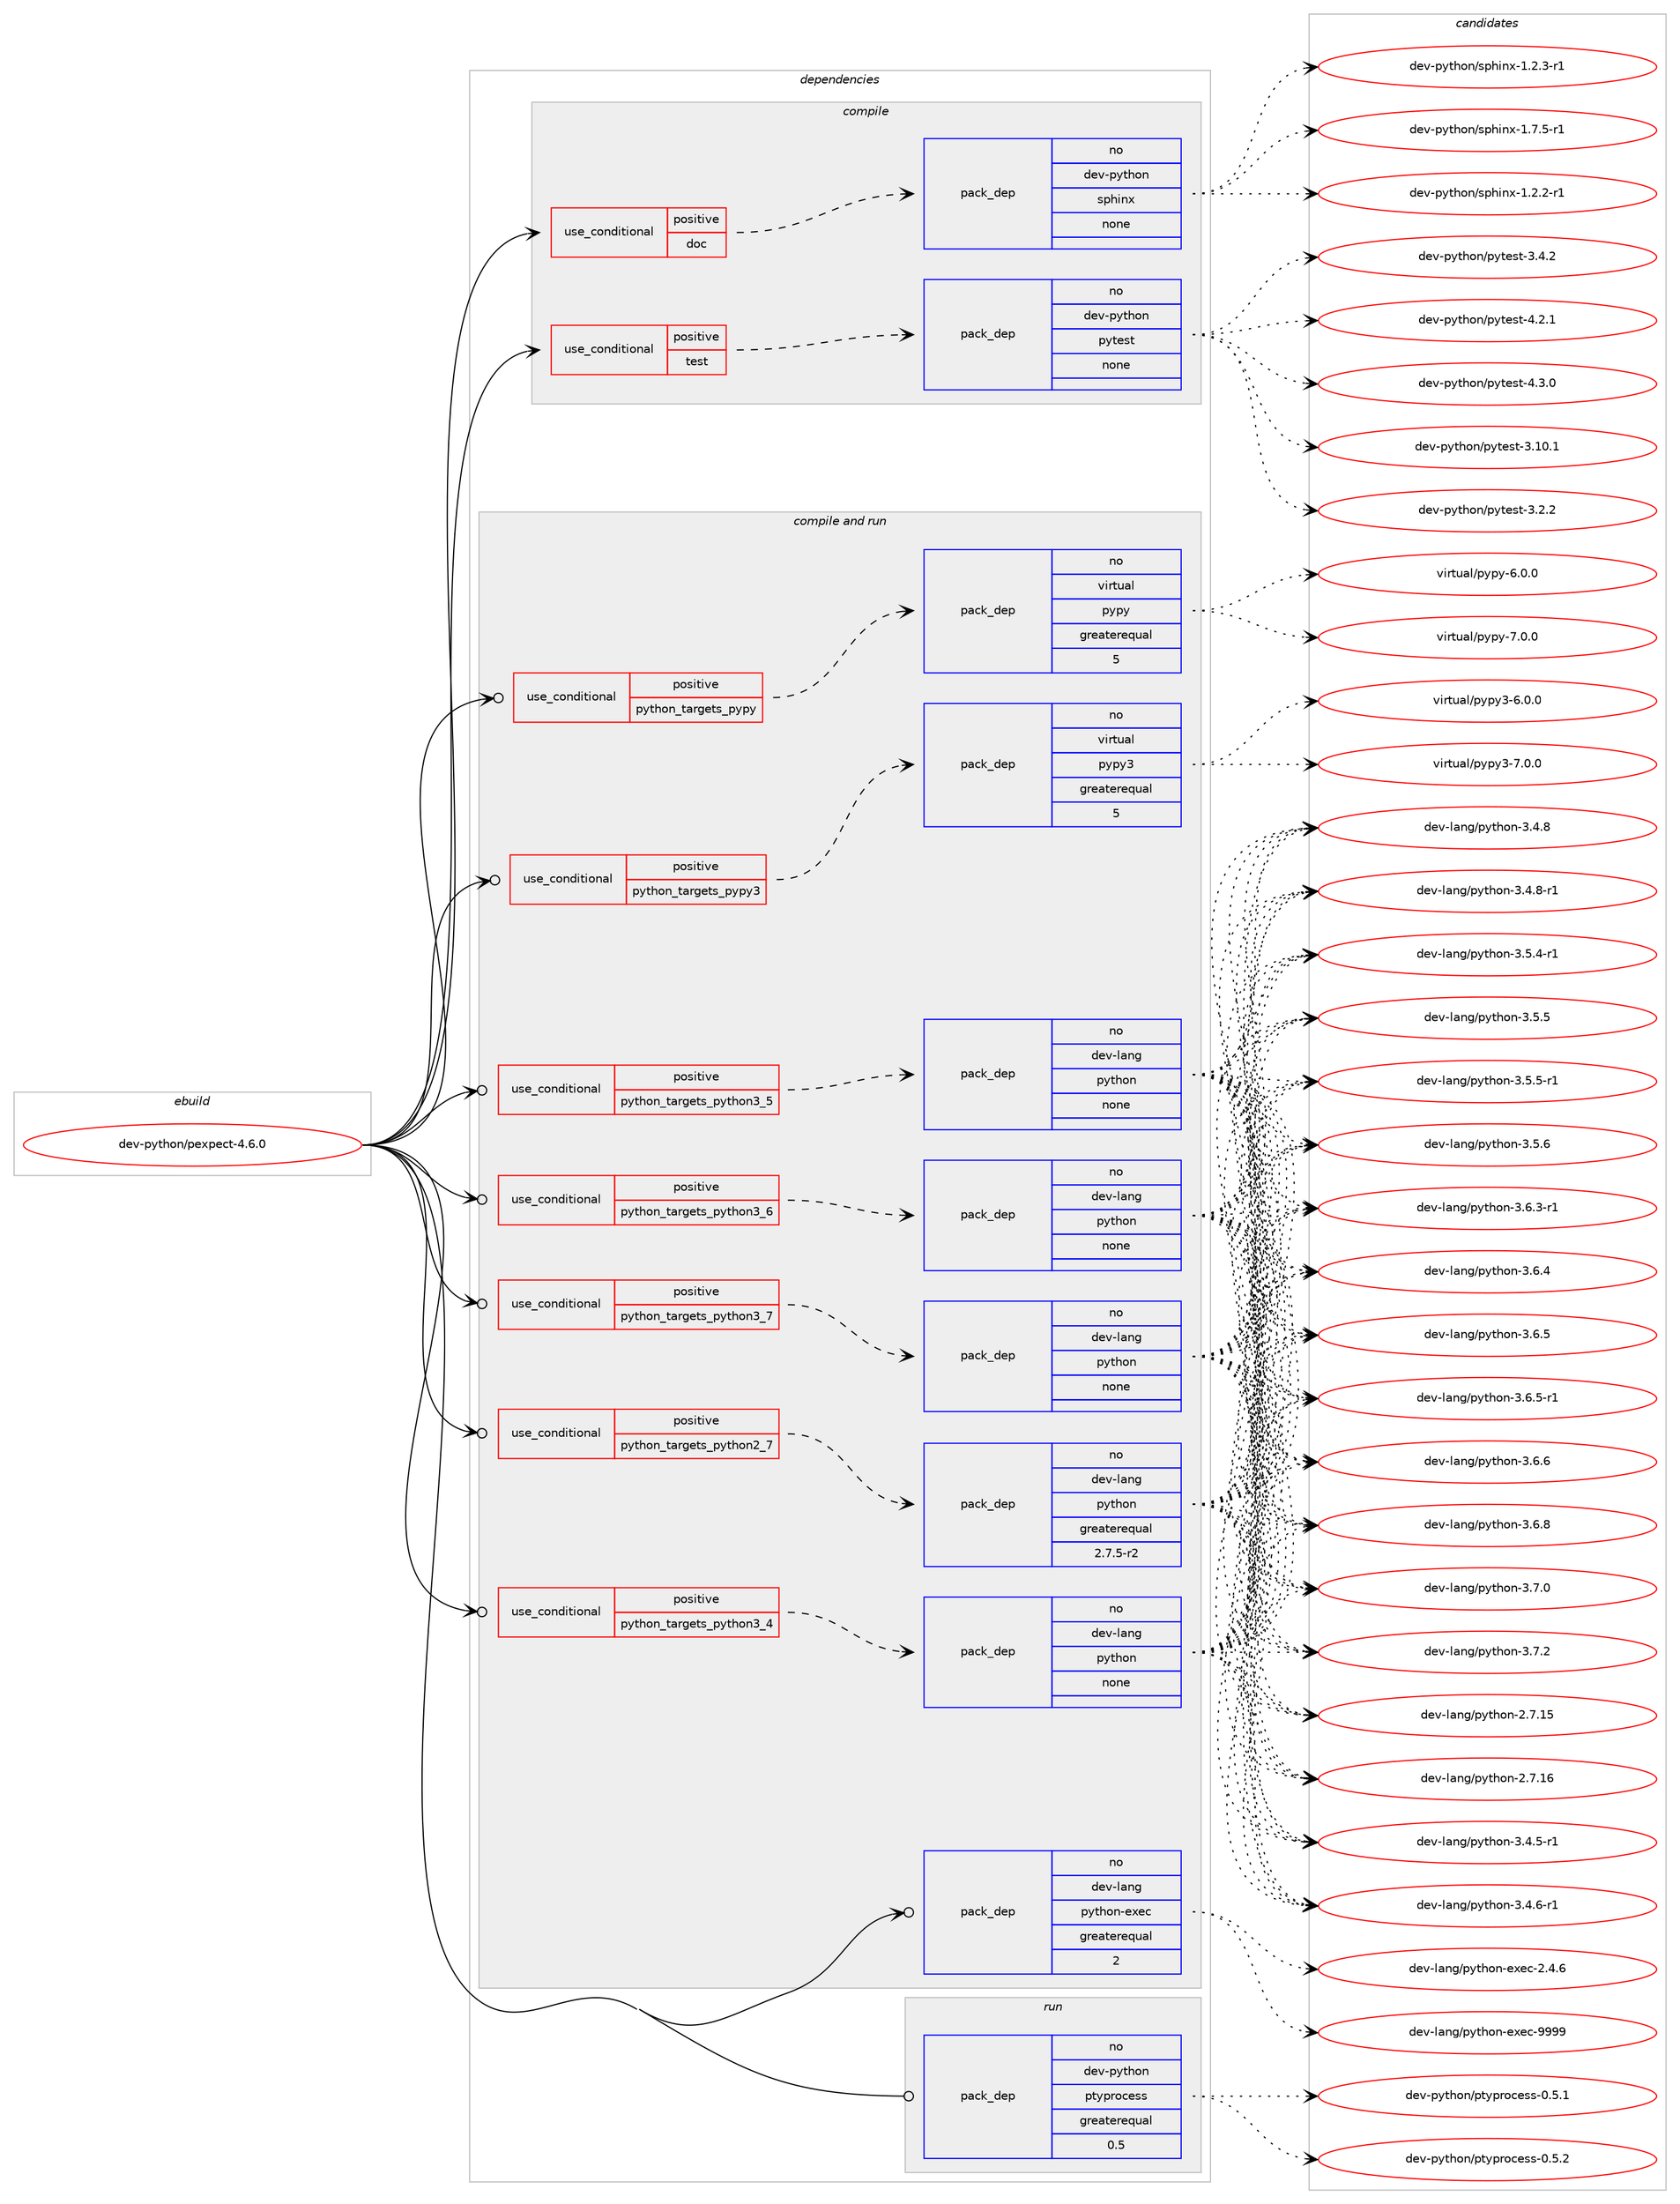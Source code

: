 digraph prolog {

# *************
# Graph options
# *************

newrank=true;
concentrate=true;
compound=true;
graph [rankdir=LR,fontname=Helvetica,fontsize=10,ranksep=1.5];#, ranksep=2.5, nodesep=0.2];
edge  [arrowhead=vee];
node  [fontname=Helvetica,fontsize=10];

# **********
# The ebuild
# **********

subgraph cluster_leftcol {
color=gray;
rank=same;
label=<<i>ebuild</i>>;
id [label="dev-python/pexpect-4.6.0", color=red, width=4, href="../dev-python/pexpect-4.6.0.svg"];
}

# ****************
# The dependencies
# ****************

subgraph cluster_midcol {
color=gray;
label=<<i>dependencies</i>>;
subgraph cluster_compile {
fillcolor="#eeeeee";
style=filled;
label=<<i>compile</i>>;
subgraph cond379333 {
dependency1425274 [label=<<TABLE BORDER="0" CELLBORDER="1" CELLSPACING="0" CELLPADDING="4"><TR><TD ROWSPAN="3" CELLPADDING="10">use_conditional</TD></TR><TR><TD>positive</TD></TR><TR><TD>doc</TD></TR></TABLE>>, shape=none, color=red];
subgraph pack1022631 {
dependency1425275 [label=<<TABLE BORDER="0" CELLBORDER="1" CELLSPACING="0" CELLPADDING="4" WIDTH="220"><TR><TD ROWSPAN="6" CELLPADDING="30">pack_dep</TD></TR><TR><TD WIDTH="110">no</TD></TR><TR><TD>dev-python</TD></TR><TR><TD>sphinx</TD></TR><TR><TD>none</TD></TR><TR><TD></TD></TR></TABLE>>, shape=none, color=blue];
}
dependency1425274:e -> dependency1425275:w [weight=20,style="dashed",arrowhead="vee"];
}
id:e -> dependency1425274:w [weight=20,style="solid",arrowhead="vee"];
subgraph cond379334 {
dependency1425276 [label=<<TABLE BORDER="0" CELLBORDER="1" CELLSPACING="0" CELLPADDING="4"><TR><TD ROWSPAN="3" CELLPADDING="10">use_conditional</TD></TR><TR><TD>positive</TD></TR><TR><TD>test</TD></TR></TABLE>>, shape=none, color=red];
subgraph pack1022632 {
dependency1425277 [label=<<TABLE BORDER="0" CELLBORDER="1" CELLSPACING="0" CELLPADDING="4" WIDTH="220"><TR><TD ROWSPAN="6" CELLPADDING="30">pack_dep</TD></TR><TR><TD WIDTH="110">no</TD></TR><TR><TD>dev-python</TD></TR><TR><TD>pytest</TD></TR><TR><TD>none</TD></TR><TR><TD></TD></TR></TABLE>>, shape=none, color=blue];
}
dependency1425276:e -> dependency1425277:w [weight=20,style="dashed",arrowhead="vee"];
}
id:e -> dependency1425276:w [weight=20,style="solid",arrowhead="vee"];
}
subgraph cluster_compileandrun {
fillcolor="#eeeeee";
style=filled;
label=<<i>compile and run</i>>;
subgraph cond379335 {
dependency1425278 [label=<<TABLE BORDER="0" CELLBORDER="1" CELLSPACING="0" CELLPADDING="4"><TR><TD ROWSPAN="3" CELLPADDING="10">use_conditional</TD></TR><TR><TD>positive</TD></TR><TR><TD>python_targets_pypy</TD></TR></TABLE>>, shape=none, color=red];
subgraph pack1022633 {
dependency1425279 [label=<<TABLE BORDER="0" CELLBORDER="1" CELLSPACING="0" CELLPADDING="4" WIDTH="220"><TR><TD ROWSPAN="6" CELLPADDING="30">pack_dep</TD></TR><TR><TD WIDTH="110">no</TD></TR><TR><TD>virtual</TD></TR><TR><TD>pypy</TD></TR><TR><TD>greaterequal</TD></TR><TR><TD>5</TD></TR></TABLE>>, shape=none, color=blue];
}
dependency1425278:e -> dependency1425279:w [weight=20,style="dashed",arrowhead="vee"];
}
id:e -> dependency1425278:w [weight=20,style="solid",arrowhead="odotvee"];
subgraph cond379336 {
dependency1425280 [label=<<TABLE BORDER="0" CELLBORDER="1" CELLSPACING="0" CELLPADDING="4"><TR><TD ROWSPAN="3" CELLPADDING="10">use_conditional</TD></TR><TR><TD>positive</TD></TR><TR><TD>python_targets_pypy3</TD></TR></TABLE>>, shape=none, color=red];
subgraph pack1022634 {
dependency1425281 [label=<<TABLE BORDER="0" CELLBORDER="1" CELLSPACING="0" CELLPADDING="4" WIDTH="220"><TR><TD ROWSPAN="6" CELLPADDING="30">pack_dep</TD></TR><TR><TD WIDTH="110">no</TD></TR><TR><TD>virtual</TD></TR><TR><TD>pypy3</TD></TR><TR><TD>greaterequal</TD></TR><TR><TD>5</TD></TR></TABLE>>, shape=none, color=blue];
}
dependency1425280:e -> dependency1425281:w [weight=20,style="dashed",arrowhead="vee"];
}
id:e -> dependency1425280:w [weight=20,style="solid",arrowhead="odotvee"];
subgraph cond379337 {
dependency1425282 [label=<<TABLE BORDER="0" CELLBORDER="1" CELLSPACING="0" CELLPADDING="4"><TR><TD ROWSPAN="3" CELLPADDING="10">use_conditional</TD></TR><TR><TD>positive</TD></TR><TR><TD>python_targets_python2_7</TD></TR></TABLE>>, shape=none, color=red];
subgraph pack1022635 {
dependency1425283 [label=<<TABLE BORDER="0" CELLBORDER="1" CELLSPACING="0" CELLPADDING="4" WIDTH="220"><TR><TD ROWSPAN="6" CELLPADDING="30">pack_dep</TD></TR><TR><TD WIDTH="110">no</TD></TR><TR><TD>dev-lang</TD></TR><TR><TD>python</TD></TR><TR><TD>greaterequal</TD></TR><TR><TD>2.7.5-r2</TD></TR></TABLE>>, shape=none, color=blue];
}
dependency1425282:e -> dependency1425283:w [weight=20,style="dashed",arrowhead="vee"];
}
id:e -> dependency1425282:w [weight=20,style="solid",arrowhead="odotvee"];
subgraph cond379338 {
dependency1425284 [label=<<TABLE BORDER="0" CELLBORDER="1" CELLSPACING="0" CELLPADDING="4"><TR><TD ROWSPAN="3" CELLPADDING="10">use_conditional</TD></TR><TR><TD>positive</TD></TR><TR><TD>python_targets_python3_4</TD></TR></TABLE>>, shape=none, color=red];
subgraph pack1022636 {
dependency1425285 [label=<<TABLE BORDER="0" CELLBORDER="1" CELLSPACING="0" CELLPADDING="4" WIDTH="220"><TR><TD ROWSPAN="6" CELLPADDING="30">pack_dep</TD></TR><TR><TD WIDTH="110">no</TD></TR><TR><TD>dev-lang</TD></TR><TR><TD>python</TD></TR><TR><TD>none</TD></TR><TR><TD></TD></TR></TABLE>>, shape=none, color=blue];
}
dependency1425284:e -> dependency1425285:w [weight=20,style="dashed",arrowhead="vee"];
}
id:e -> dependency1425284:w [weight=20,style="solid",arrowhead="odotvee"];
subgraph cond379339 {
dependency1425286 [label=<<TABLE BORDER="0" CELLBORDER="1" CELLSPACING="0" CELLPADDING="4"><TR><TD ROWSPAN="3" CELLPADDING="10">use_conditional</TD></TR><TR><TD>positive</TD></TR><TR><TD>python_targets_python3_5</TD></TR></TABLE>>, shape=none, color=red];
subgraph pack1022637 {
dependency1425287 [label=<<TABLE BORDER="0" CELLBORDER="1" CELLSPACING="0" CELLPADDING="4" WIDTH="220"><TR><TD ROWSPAN="6" CELLPADDING="30">pack_dep</TD></TR><TR><TD WIDTH="110">no</TD></TR><TR><TD>dev-lang</TD></TR><TR><TD>python</TD></TR><TR><TD>none</TD></TR><TR><TD></TD></TR></TABLE>>, shape=none, color=blue];
}
dependency1425286:e -> dependency1425287:w [weight=20,style="dashed",arrowhead="vee"];
}
id:e -> dependency1425286:w [weight=20,style="solid",arrowhead="odotvee"];
subgraph cond379340 {
dependency1425288 [label=<<TABLE BORDER="0" CELLBORDER="1" CELLSPACING="0" CELLPADDING="4"><TR><TD ROWSPAN="3" CELLPADDING="10">use_conditional</TD></TR><TR><TD>positive</TD></TR><TR><TD>python_targets_python3_6</TD></TR></TABLE>>, shape=none, color=red];
subgraph pack1022638 {
dependency1425289 [label=<<TABLE BORDER="0" CELLBORDER="1" CELLSPACING="0" CELLPADDING="4" WIDTH="220"><TR><TD ROWSPAN="6" CELLPADDING="30">pack_dep</TD></TR><TR><TD WIDTH="110">no</TD></TR><TR><TD>dev-lang</TD></TR><TR><TD>python</TD></TR><TR><TD>none</TD></TR><TR><TD></TD></TR></TABLE>>, shape=none, color=blue];
}
dependency1425288:e -> dependency1425289:w [weight=20,style="dashed",arrowhead="vee"];
}
id:e -> dependency1425288:w [weight=20,style="solid",arrowhead="odotvee"];
subgraph cond379341 {
dependency1425290 [label=<<TABLE BORDER="0" CELLBORDER="1" CELLSPACING="0" CELLPADDING="4"><TR><TD ROWSPAN="3" CELLPADDING="10">use_conditional</TD></TR><TR><TD>positive</TD></TR><TR><TD>python_targets_python3_7</TD></TR></TABLE>>, shape=none, color=red];
subgraph pack1022639 {
dependency1425291 [label=<<TABLE BORDER="0" CELLBORDER="1" CELLSPACING="0" CELLPADDING="4" WIDTH="220"><TR><TD ROWSPAN="6" CELLPADDING="30">pack_dep</TD></TR><TR><TD WIDTH="110">no</TD></TR><TR><TD>dev-lang</TD></TR><TR><TD>python</TD></TR><TR><TD>none</TD></TR><TR><TD></TD></TR></TABLE>>, shape=none, color=blue];
}
dependency1425290:e -> dependency1425291:w [weight=20,style="dashed",arrowhead="vee"];
}
id:e -> dependency1425290:w [weight=20,style="solid",arrowhead="odotvee"];
subgraph pack1022640 {
dependency1425292 [label=<<TABLE BORDER="0" CELLBORDER="1" CELLSPACING="0" CELLPADDING="4" WIDTH="220"><TR><TD ROWSPAN="6" CELLPADDING="30">pack_dep</TD></TR><TR><TD WIDTH="110">no</TD></TR><TR><TD>dev-lang</TD></TR><TR><TD>python-exec</TD></TR><TR><TD>greaterequal</TD></TR><TR><TD>2</TD></TR></TABLE>>, shape=none, color=blue];
}
id:e -> dependency1425292:w [weight=20,style="solid",arrowhead="odotvee"];
}
subgraph cluster_run {
fillcolor="#eeeeee";
style=filled;
label=<<i>run</i>>;
subgraph pack1022641 {
dependency1425293 [label=<<TABLE BORDER="0" CELLBORDER="1" CELLSPACING="0" CELLPADDING="4" WIDTH="220"><TR><TD ROWSPAN="6" CELLPADDING="30">pack_dep</TD></TR><TR><TD WIDTH="110">no</TD></TR><TR><TD>dev-python</TD></TR><TR><TD>ptyprocess</TD></TR><TR><TD>greaterequal</TD></TR><TR><TD>0.5</TD></TR></TABLE>>, shape=none, color=blue];
}
id:e -> dependency1425293:w [weight=20,style="solid",arrowhead="odot"];
}
}

# **************
# The candidates
# **************

subgraph cluster_choices {
rank=same;
color=gray;
label=<<i>candidates</i>>;

subgraph choice1022631 {
color=black;
nodesep=1;
choice10010111845112121116104111110471151121041051101204549465046504511449 [label="dev-python/sphinx-1.2.2-r1", color=red, width=4,href="../dev-python/sphinx-1.2.2-r1.svg"];
choice10010111845112121116104111110471151121041051101204549465046514511449 [label="dev-python/sphinx-1.2.3-r1", color=red, width=4,href="../dev-python/sphinx-1.2.3-r1.svg"];
choice10010111845112121116104111110471151121041051101204549465546534511449 [label="dev-python/sphinx-1.7.5-r1", color=red, width=4,href="../dev-python/sphinx-1.7.5-r1.svg"];
dependency1425275:e -> choice10010111845112121116104111110471151121041051101204549465046504511449:w [style=dotted,weight="100"];
dependency1425275:e -> choice10010111845112121116104111110471151121041051101204549465046514511449:w [style=dotted,weight="100"];
dependency1425275:e -> choice10010111845112121116104111110471151121041051101204549465546534511449:w [style=dotted,weight="100"];
}
subgraph choice1022632 {
color=black;
nodesep=1;
choice100101118451121211161041111104711212111610111511645514649484649 [label="dev-python/pytest-3.10.1", color=red, width=4,href="../dev-python/pytest-3.10.1.svg"];
choice1001011184511212111610411111047112121116101115116455146504650 [label="dev-python/pytest-3.2.2", color=red, width=4,href="../dev-python/pytest-3.2.2.svg"];
choice1001011184511212111610411111047112121116101115116455146524650 [label="dev-python/pytest-3.4.2", color=red, width=4,href="../dev-python/pytest-3.4.2.svg"];
choice1001011184511212111610411111047112121116101115116455246504649 [label="dev-python/pytest-4.2.1", color=red, width=4,href="../dev-python/pytest-4.2.1.svg"];
choice1001011184511212111610411111047112121116101115116455246514648 [label="dev-python/pytest-4.3.0", color=red, width=4,href="../dev-python/pytest-4.3.0.svg"];
dependency1425277:e -> choice100101118451121211161041111104711212111610111511645514649484649:w [style=dotted,weight="100"];
dependency1425277:e -> choice1001011184511212111610411111047112121116101115116455146504650:w [style=dotted,weight="100"];
dependency1425277:e -> choice1001011184511212111610411111047112121116101115116455146524650:w [style=dotted,weight="100"];
dependency1425277:e -> choice1001011184511212111610411111047112121116101115116455246504649:w [style=dotted,weight="100"];
dependency1425277:e -> choice1001011184511212111610411111047112121116101115116455246514648:w [style=dotted,weight="100"];
}
subgraph choice1022633 {
color=black;
nodesep=1;
choice1181051141161179710847112121112121455446484648 [label="virtual/pypy-6.0.0", color=red, width=4,href="../virtual/pypy-6.0.0.svg"];
choice1181051141161179710847112121112121455546484648 [label="virtual/pypy-7.0.0", color=red, width=4,href="../virtual/pypy-7.0.0.svg"];
dependency1425279:e -> choice1181051141161179710847112121112121455446484648:w [style=dotted,weight="100"];
dependency1425279:e -> choice1181051141161179710847112121112121455546484648:w [style=dotted,weight="100"];
}
subgraph choice1022634 {
color=black;
nodesep=1;
choice118105114116117971084711212111212151455446484648 [label="virtual/pypy3-6.0.0", color=red, width=4,href="../virtual/pypy3-6.0.0.svg"];
choice118105114116117971084711212111212151455546484648 [label="virtual/pypy3-7.0.0", color=red, width=4,href="../virtual/pypy3-7.0.0.svg"];
dependency1425281:e -> choice118105114116117971084711212111212151455446484648:w [style=dotted,weight="100"];
dependency1425281:e -> choice118105114116117971084711212111212151455546484648:w [style=dotted,weight="100"];
}
subgraph choice1022635 {
color=black;
nodesep=1;
choice10010111845108971101034711212111610411111045504655464953 [label="dev-lang/python-2.7.15", color=red, width=4,href="../dev-lang/python-2.7.15.svg"];
choice10010111845108971101034711212111610411111045504655464954 [label="dev-lang/python-2.7.16", color=red, width=4,href="../dev-lang/python-2.7.16.svg"];
choice1001011184510897110103471121211161041111104551465246534511449 [label="dev-lang/python-3.4.5-r1", color=red, width=4,href="../dev-lang/python-3.4.5-r1.svg"];
choice1001011184510897110103471121211161041111104551465246544511449 [label="dev-lang/python-3.4.6-r1", color=red, width=4,href="../dev-lang/python-3.4.6-r1.svg"];
choice100101118451089711010347112121116104111110455146524656 [label="dev-lang/python-3.4.8", color=red, width=4,href="../dev-lang/python-3.4.8.svg"];
choice1001011184510897110103471121211161041111104551465246564511449 [label="dev-lang/python-3.4.8-r1", color=red, width=4,href="../dev-lang/python-3.4.8-r1.svg"];
choice1001011184510897110103471121211161041111104551465346524511449 [label="dev-lang/python-3.5.4-r1", color=red, width=4,href="../dev-lang/python-3.5.4-r1.svg"];
choice100101118451089711010347112121116104111110455146534653 [label="dev-lang/python-3.5.5", color=red, width=4,href="../dev-lang/python-3.5.5.svg"];
choice1001011184510897110103471121211161041111104551465346534511449 [label="dev-lang/python-3.5.5-r1", color=red, width=4,href="../dev-lang/python-3.5.5-r1.svg"];
choice100101118451089711010347112121116104111110455146534654 [label="dev-lang/python-3.5.6", color=red, width=4,href="../dev-lang/python-3.5.6.svg"];
choice1001011184510897110103471121211161041111104551465446514511449 [label="dev-lang/python-3.6.3-r1", color=red, width=4,href="../dev-lang/python-3.6.3-r1.svg"];
choice100101118451089711010347112121116104111110455146544652 [label="dev-lang/python-3.6.4", color=red, width=4,href="../dev-lang/python-3.6.4.svg"];
choice100101118451089711010347112121116104111110455146544653 [label="dev-lang/python-3.6.5", color=red, width=4,href="../dev-lang/python-3.6.5.svg"];
choice1001011184510897110103471121211161041111104551465446534511449 [label="dev-lang/python-3.6.5-r1", color=red, width=4,href="../dev-lang/python-3.6.5-r1.svg"];
choice100101118451089711010347112121116104111110455146544654 [label="dev-lang/python-3.6.6", color=red, width=4,href="../dev-lang/python-3.6.6.svg"];
choice100101118451089711010347112121116104111110455146544656 [label="dev-lang/python-3.6.8", color=red, width=4,href="../dev-lang/python-3.6.8.svg"];
choice100101118451089711010347112121116104111110455146554648 [label="dev-lang/python-3.7.0", color=red, width=4,href="../dev-lang/python-3.7.0.svg"];
choice100101118451089711010347112121116104111110455146554650 [label="dev-lang/python-3.7.2", color=red, width=4,href="../dev-lang/python-3.7.2.svg"];
dependency1425283:e -> choice10010111845108971101034711212111610411111045504655464953:w [style=dotted,weight="100"];
dependency1425283:e -> choice10010111845108971101034711212111610411111045504655464954:w [style=dotted,weight="100"];
dependency1425283:e -> choice1001011184510897110103471121211161041111104551465246534511449:w [style=dotted,weight="100"];
dependency1425283:e -> choice1001011184510897110103471121211161041111104551465246544511449:w [style=dotted,weight="100"];
dependency1425283:e -> choice100101118451089711010347112121116104111110455146524656:w [style=dotted,weight="100"];
dependency1425283:e -> choice1001011184510897110103471121211161041111104551465246564511449:w [style=dotted,weight="100"];
dependency1425283:e -> choice1001011184510897110103471121211161041111104551465346524511449:w [style=dotted,weight="100"];
dependency1425283:e -> choice100101118451089711010347112121116104111110455146534653:w [style=dotted,weight="100"];
dependency1425283:e -> choice1001011184510897110103471121211161041111104551465346534511449:w [style=dotted,weight="100"];
dependency1425283:e -> choice100101118451089711010347112121116104111110455146534654:w [style=dotted,weight="100"];
dependency1425283:e -> choice1001011184510897110103471121211161041111104551465446514511449:w [style=dotted,weight="100"];
dependency1425283:e -> choice100101118451089711010347112121116104111110455146544652:w [style=dotted,weight="100"];
dependency1425283:e -> choice100101118451089711010347112121116104111110455146544653:w [style=dotted,weight="100"];
dependency1425283:e -> choice1001011184510897110103471121211161041111104551465446534511449:w [style=dotted,weight="100"];
dependency1425283:e -> choice100101118451089711010347112121116104111110455146544654:w [style=dotted,weight="100"];
dependency1425283:e -> choice100101118451089711010347112121116104111110455146544656:w [style=dotted,weight="100"];
dependency1425283:e -> choice100101118451089711010347112121116104111110455146554648:w [style=dotted,weight="100"];
dependency1425283:e -> choice100101118451089711010347112121116104111110455146554650:w [style=dotted,weight="100"];
}
subgraph choice1022636 {
color=black;
nodesep=1;
choice10010111845108971101034711212111610411111045504655464953 [label="dev-lang/python-2.7.15", color=red, width=4,href="../dev-lang/python-2.7.15.svg"];
choice10010111845108971101034711212111610411111045504655464954 [label="dev-lang/python-2.7.16", color=red, width=4,href="../dev-lang/python-2.7.16.svg"];
choice1001011184510897110103471121211161041111104551465246534511449 [label="dev-lang/python-3.4.5-r1", color=red, width=4,href="../dev-lang/python-3.4.5-r1.svg"];
choice1001011184510897110103471121211161041111104551465246544511449 [label="dev-lang/python-3.4.6-r1", color=red, width=4,href="../dev-lang/python-3.4.6-r1.svg"];
choice100101118451089711010347112121116104111110455146524656 [label="dev-lang/python-3.4.8", color=red, width=4,href="../dev-lang/python-3.4.8.svg"];
choice1001011184510897110103471121211161041111104551465246564511449 [label="dev-lang/python-3.4.8-r1", color=red, width=4,href="../dev-lang/python-3.4.8-r1.svg"];
choice1001011184510897110103471121211161041111104551465346524511449 [label="dev-lang/python-3.5.4-r1", color=red, width=4,href="../dev-lang/python-3.5.4-r1.svg"];
choice100101118451089711010347112121116104111110455146534653 [label="dev-lang/python-3.5.5", color=red, width=4,href="../dev-lang/python-3.5.5.svg"];
choice1001011184510897110103471121211161041111104551465346534511449 [label="dev-lang/python-3.5.5-r1", color=red, width=4,href="../dev-lang/python-3.5.5-r1.svg"];
choice100101118451089711010347112121116104111110455146534654 [label="dev-lang/python-3.5.6", color=red, width=4,href="../dev-lang/python-3.5.6.svg"];
choice1001011184510897110103471121211161041111104551465446514511449 [label="dev-lang/python-3.6.3-r1", color=red, width=4,href="../dev-lang/python-3.6.3-r1.svg"];
choice100101118451089711010347112121116104111110455146544652 [label="dev-lang/python-3.6.4", color=red, width=4,href="../dev-lang/python-3.6.4.svg"];
choice100101118451089711010347112121116104111110455146544653 [label="dev-lang/python-3.6.5", color=red, width=4,href="../dev-lang/python-3.6.5.svg"];
choice1001011184510897110103471121211161041111104551465446534511449 [label="dev-lang/python-3.6.5-r1", color=red, width=4,href="../dev-lang/python-3.6.5-r1.svg"];
choice100101118451089711010347112121116104111110455146544654 [label="dev-lang/python-3.6.6", color=red, width=4,href="../dev-lang/python-3.6.6.svg"];
choice100101118451089711010347112121116104111110455146544656 [label="dev-lang/python-3.6.8", color=red, width=4,href="../dev-lang/python-3.6.8.svg"];
choice100101118451089711010347112121116104111110455146554648 [label="dev-lang/python-3.7.0", color=red, width=4,href="../dev-lang/python-3.7.0.svg"];
choice100101118451089711010347112121116104111110455146554650 [label="dev-lang/python-3.7.2", color=red, width=4,href="../dev-lang/python-3.7.2.svg"];
dependency1425285:e -> choice10010111845108971101034711212111610411111045504655464953:w [style=dotted,weight="100"];
dependency1425285:e -> choice10010111845108971101034711212111610411111045504655464954:w [style=dotted,weight="100"];
dependency1425285:e -> choice1001011184510897110103471121211161041111104551465246534511449:w [style=dotted,weight="100"];
dependency1425285:e -> choice1001011184510897110103471121211161041111104551465246544511449:w [style=dotted,weight="100"];
dependency1425285:e -> choice100101118451089711010347112121116104111110455146524656:w [style=dotted,weight="100"];
dependency1425285:e -> choice1001011184510897110103471121211161041111104551465246564511449:w [style=dotted,weight="100"];
dependency1425285:e -> choice1001011184510897110103471121211161041111104551465346524511449:w [style=dotted,weight="100"];
dependency1425285:e -> choice100101118451089711010347112121116104111110455146534653:w [style=dotted,weight="100"];
dependency1425285:e -> choice1001011184510897110103471121211161041111104551465346534511449:w [style=dotted,weight="100"];
dependency1425285:e -> choice100101118451089711010347112121116104111110455146534654:w [style=dotted,weight="100"];
dependency1425285:e -> choice1001011184510897110103471121211161041111104551465446514511449:w [style=dotted,weight="100"];
dependency1425285:e -> choice100101118451089711010347112121116104111110455146544652:w [style=dotted,weight="100"];
dependency1425285:e -> choice100101118451089711010347112121116104111110455146544653:w [style=dotted,weight="100"];
dependency1425285:e -> choice1001011184510897110103471121211161041111104551465446534511449:w [style=dotted,weight="100"];
dependency1425285:e -> choice100101118451089711010347112121116104111110455146544654:w [style=dotted,weight="100"];
dependency1425285:e -> choice100101118451089711010347112121116104111110455146544656:w [style=dotted,weight="100"];
dependency1425285:e -> choice100101118451089711010347112121116104111110455146554648:w [style=dotted,weight="100"];
dependency1425285:e -> choice100101118451089711010347112121116104111110455146554650:w [style=dotted,weight="100"];
}
subgraph choice1022637 {
color=black;
nodesep=1;
choice10010111845108971101034711212111610411111045504655464953 [label="dev-lang/python-2.7.15", color=red, width=4,href="../dev-lang/python-2.7.15.svg"];
choice10010111845108971101034711212111610411111045504655464954 [label="dev-lang/python-2.7.16", color=red, width=4,href="../dev-lang/python-2.7.16.svg"];
choice1001011184510897110103471121211161041111104551465246534511449 [label="dev-lang/python-3.4.5-r1", color=red, width=4,href="../dev-lang/python-3.4.5-r1.svg"];
choice1001011184510897110103471121211161041111104551465246544511449 [label="dev-lang/python-3.4.6-r1", color=red, width=4,href="../dev-lang/python-3.4.6-r1.svg"];
choice100101118451089711010347112121116104111110455146524656 [label="dev-lang/python-3.4.8", color=red, width=4,href="../dev-lang/python-3.4.8.svg"];
choice1001011184510897110103471121211161041111104551465246564511449 [label="dev-lang/python-3.4.8-r1", color=red, width=4,href="../dev-lang/python-3.4.8-r1.svg"];
choice1001011184510897110103471121211161041111104551465346524511449 [label="dev-lang/python-3.5.4-r1", color=red, width=4,href="../dev-lang/python-3.5.4-r1.svg"];
choice100101118451089711010347112121116104111110455146534653 [label="dev-lang/python-3.5.5", color=red, width=4,href="../dev-lang/python-3.5.5.svg"];
choice1001011184510897110103471121211161041111104551465346534511449 [label="dev-lang/python-3.5.5-r1", color=red, width=4,href="../dev-lang/python-3.5.5-r1.svg"];
choice100101118451089711010347112121116104111110455146534654 [label="dev-lang/python-3.5.6", color=red, width=4,href="../dev-lang/python-3.5.6.svg"];
choice1001011184510897110103471121211161041111104551465446514511449 [label="dev-lang/python-3.6.3-r1", color=red, width=4,href="../dev-lang/python-3.6.3-r1.svg"];
choice100101118451089711010347112121116104111110455146544652 [label="dev-lang/python-3.6.4", color=red, width=4,href="../dev-lang/python-3.6.4.svg"];
choice100101118451089711010347112121116104111110455146544653 [label="dev-lang/python-3.6.5", color=red, width=4,href="../dev-lang/python-3.6.5.svg"];
choice1001011184510897110103471121211161041111104551465446534511449 [label="dev-lang/python-3.6.5-r1", color=red, width=4,href="../dev-lang/python-3.6.5-r1.svg"];
choice100101118451089711010347112121116104111110455146544654 [label="dev-lang/python-3.6.6", color=red, width=4,href="../dev-lang/python-3.6.6.svg"];
choice100101118451089711010347112121116104111110455146544656 [label="dev-lang/python-3.6.8", color=red, width=4,href="../dev-lang/python-3.6.8.svg"];
choice100101118451089711010347112121116104111110455146554648 [label="dev-lang/python-3.7.0", color=red, width=4,href="../dev-lang/python-3.7.0.svg"];
choice100101118451089711010347112121116104111110455146554650 [label="dev-lang/python-3.7.2", color=red, width=4,href="../dev-lang/python-3.7.2.svg"];
dependency1425287:e -> choice10010111845108971101034711212111610411111045504655464953:w [style=dotted,weight="100"];
dependency1425287:e -> choice10010111845108971101034711212111610411111045504655464954:w [style=dotted,weight="100"];
dependency1425287:e -> choice1001011184510897110103471121211161041111104551465246534511449:w [style=dotted,weight="100"];
dependency1425287:e -> choice1001011184510897110103471121211161041111104551465246544511449:w [style=dotted,weight="100"];
dependency1425287:e -> choice100101118451089711010347112121116104111110455146524656:w [style=dotted,weight="100"];
dependency1425287:e -> choice1001011184510897110103471121211161041111104551465246564511449:w [style=dotted,weight="100"];
dependency1425287:e -> choice1001011184510897110103471121211161041111104551465346524511449:w [style=dotted,weight="100"];
dependency1425287:e -> choice100101118451089711010347112121116104111110455146534653:w [style=dotted,weight="100"];
dependency1425287:e -> choice1001011184510897110103471121211161041111104551465346534511449:w [style=dotted,weight="100"];
dependency1425287:e -> choice100101118451089711010347112121116104111110455146534654:w [style=dotted,weight="100"];
dependency1425287:e -> choice1001011184510897110103471121211161041111104551465446514511449:w [style=dotted,weight="100"];
dependency1425287:e -> choice100101118451089711010347112121116104111110455146544652:w [style=dotted,weight="100"];
dependency1425287:e -> choice100101118451089711010347112121116104111110455146544653:w [style=dotted,weight="100"];
dependency1425287:e -> choice1001011184510897110103471121211161041111104551465446534511449:w [style=dotted,weight="100"];
dependency1425287:e -> choice100101118451089711010347112121116104111110455146544654:w [style=dotted,weight="100"];
dependency1425287:e -> choice100101118451089711010347112121116104111110455146544656:w [style=dotted,weight="100"];
dependency1425287:e -> choice100101118451089711010347112121116104111110455146554648:w [style=dotted,weight="100"];
dependency1425287:e -> choice100101118451089711010347112121116104111110455146554650:w [style=dotted,weight="100"];
}
subgraph choice1022638 {
color=black;
nodesep=1;
choice10010111845108971101034711212111610411111045504655464953 [label="dev-lang/python-2.7.15", color=red, width=4,href="../dev-lang/python-2.7.15.svg"];
choice10010111845108971101034711212111610411111045504655464954 [label="dev-lang/python-2.7.16", color=red, width=4,href="../dev-lang/python-2.7.16.svg"];
choice1001011184510897110103471121211161041111104551465246534511449 [label="dev-lang/python-3.4.5-r1", color=red, width=4,href="../dev-lang/python-3.4.5-r1.svg"];
choice1001011184510897110103471121211161041111104551465246544511449 [label="dev-lang/python-3.4.6-r1", color=red, width=4,href="../dev-lang/python-3.4.6-r1.svg"];
choice100101118451089711010347112121116104111110455146524656 [label="dev-lang/python-3.4.8", color=red, width=4,href="../dev-lang/python-3.4.8.svg"];
choice1001011184510897110103471121211161041111104551465246564511449 [label="dev-lang/python-3.4.8-r1", color=red, width=4,href="../dev-lang/python-3.4.8-r1.svg"];
choice1001011184510897110103471121211161041111104551465346524511449 [label="dev-lang/python-3.5.4-r1", color=red, width=4,href="../dev-lang/python-3.5.4-r1.svg"];
choice100101118451089711010347112121116104111110455146534653 [label="dev-lang/python-3.5.5", color=red, width=4,href="../dev-lang/python-3.5.5.svg"];
choice1001011184510897110103471121211161041111104551465346534511449 [label="dev-lang/python-3.5.5-r1", color=red, width=4,href="../dev-lang/python-3.5.5-r1.svg"];
choice100101118451089711010347112121116104111110455146534654 [label="dev-lang/python-3.5.6", color=red, width=4,href="../dev-lang/python-3.5.6.svg"];
choice1001011184510897110103471121211161041111104551465446514511449 [label="dev-lang/python-3.6.3-r1", color=red, width=4,href="../dev-lang/python-3.6.3-r1.svg"];
choice100101118451089711010347112121116104111110455146544652 [label="dev-lang/python-3.6.4", color=red, width=4,href="../dev-lang/python-3.6.4.svg"];
choice100101118451089711010347112121116104111110455146544653 [label="dev-lang/python-3.6.5", color=red, width=4,href="../dev-lang/python-3.6.5.svg"];
choice1001011184510897110103471121211161041111104551465446534511449 [label="dev-lang/python-3.6.5-r1", color=red, width=4,href="../dev-lang/python-3.6.5-r1.svg"];
choice100101118451089711010347112121116104111110455146544654 [label="dev-lang/python-3.6.6", color=red, width=4,href="../dev-lang/python-3.6.6.svg"];
choice100101118451089711010347112121116104111110455146544656 [label="dev-lang/python-3.6.8", color=red, width=4,href="../dev-lang/python-3.6.8.svg"];
choice100101118451089711010347112121116104111110455146554648 [label="dev-lang/python-3.7.0", color=red, width=4,href="../dev-lang/python-3.7.0.svg"];
choice100101118451089711010347112121116104111110455146554650 [label="dev-lang/python-3.7.2", color=red, width=4,href="../dev-lang/python-3.7.2.svg"];
dependency1425289:e -> choice10010111845108971101034711212111610411111045504655464953:w [style=dotted,weight="100"];
dependency1425289:e -> choice10010111845108971101034711212111610411111045504655464954:w [style=dotted,weight="100"];
dependency1425289:e -> choice1001011184510897110103471121211161041111104551465246534511449:w [style=dotted,weight="100"];
dependency1425289:e -> choice1001011184510897110103471121211161041111104551465246544511449:w [style=dotted,weight="100"];
dependency1425289:e -> choice100101118451089711010347112121116104111110455146524656:w [style=dotted,weight="100"];
dependency1425289:e -> choice1001011184510897110103471121211161041111104551465246564511449:w [style=dotted,weight="100"];
dependency1425289:e -> choice1001011184510897110103471121211161041111104551465346524511449:w [style=dotted,weight="100"];
dependency1425289:e -> choice100101118451089711010347112121116104111110455146534653:w [style=dotted,weight="100"];
dependency1425289:e -> choice1001011184510897110103471121211161041111104551465346534511449:w [style=dotted,weight="100"];
dependency1425289:e -> choice100101118451089711010347112121116104111110455146534654:w [style=dotted,weight="100"];
dependency1425289:e -> choice1001011184510897110103471121211161041111104551465446514511449:w [style=dotted,weight="100"];
dependency1425289:e -> choice100101118451089711010347112121116104111110455146544652:w [style=dotted,weight="100"];
dependency1425289:e -> choice100101118451089711010347112121116104111110455146544653:w [style=dotted,weight="100"];
dependency1425289:e -> choice1001011184510897110103471121211161041111104551465446534511449:w [style=dotted,weight="100"];
dependency1425289:e -> choice100101118451089711010347112121116104111110455146544654:w [style=dotted,weight="100"];
dependency1425289:e -> choice100101118451089711010347112121116104111110455146544656:w [style=dotted,weight="100"];
dependency1425289:e -> choice100101118451089711010347112121116104111110455146554648:w [style=dotted,weight="100"];
dependency1425289:e -> choice100101118451089711010347112121116104111110455146554650:w [style=dotted,weight="100"];
}
subgraph choice1022639 {
color=black;
nodesep=1;
choice10010111845108971101034711212111610411111045504655464953 [label="dev-lang/python-2.7.15", color=red, width=4,href="../dev-lang/python-2.7.15.svg"];
choice10010111845108971101034711212111610411111045504655464954 [label="dev-lang/python-2.7.16", color=red, width=4,href="../dev-lang/python-2.7.16.svg"];
choice1001011184510897110103471121211161041111104551465246534511449 [label="dev-lang/python-3.4.5-r1", color=red, width=4,href="../dev-lang/python-3.4.5-r1.svg"];
choice1001011184510897110103471121211161041111104551465246544511449 [label="dev-lang/python-3.4.6-r1", color=red, width=4,href="../dev-lang/python-3.4.6-r1.svg"];
choice100101118451089711010347112121116104111110455146524656 [label="dev-lang/python-3.4.8", color=red, width=4,href="../dev-lang/python-3.4.8.svg"];
choice1001011184510897110103471121211161041111104551465246564511449 [label="dev-lang/python-3.4.8-r1", color=red, width=4,href="../dev-lang/python-3.4.8-r1.svg"];
choice1001011184510897110103471121211161041111104551465346524511449 [label="dev-lang/python-3.5.4-r1", color=red, width=4,href="../dev-lang/python-3.5.4-r1.svg"];
choice100101118451089711010347112121116104111110455146534653 [label="dev-lang/python-3.5.5", color=red, width=4,href="../dev-lang/python-3.5.5.svg"];
choice1001011184510897110103471121211161041111104551465346534511449 [label="dev-lang/python-3.5.5-r1", color=red, width=4,href="../dev-lang/python-3.5.5-r1.svg"];
choice100101118451089711010347112121116104111110455146534654 [label="dev-lang/python-3.5.6", color=red, width=4,href="../dev-lang/python-3.5.6.svg"];
choice1001011184510897110103471121211161041111104551465446514511449 [label="dev-lang/python-3.6.3-r1", color=red, width=4,href="../dev-lang/python-3.6.3-r1.svg"];
choice100101118451089711010347112121116104111110455146544652 [label="dev-lang/python-3.6.4", color=red, width=4,href="../dev-lang/python-3.6.4.svg"];
choice100101118451089711010347112121116104111110455146544653 [label="dev-lang/python-3.6.5", color=red, width=4,href="../dev-lang/python-3.6.5.svg"];
choice1001011184510897110103471121211161041111104551465446534511449 [label="dev-lang/python-3.6.5-r1", color=red, width=4,href="../dev-lang/python-3.6.5-r1.svg"];
choice100101118451089711010347112121116104111110455146544654 [label="dev-lang/python-3.6.6", color=red, width=4,href="../dev-lang/python-3.6.6.svg"];
choice100101118451089711010347112121116104111110455146544656 [label="dev-lang/python-3.6.8", color=red, width=4,href="../dev-lang/python-3.6.8.svg"];
choice100101118451089711010347112121116104111110455146554648 [label="dev-lang/python-3.7.0", color=red, width=4,href="../dev-lang/python-3.7.0.svg"];
choice100101118451089711010347112121116104111110455146554650 [label="dev-lang/python-3.7.2", color=red, width=4,href="../dev-lang/python-3.7.2.svg"];
dependency1425291:e -> choice10010111845108971101034711212111610411111045504655464953:w [style=dotted,weight="100"];
dependency1425291:e -> choice10010111845108971101034711212111610411111045504655464954:w [style=dotted,weight="100"];
dependency1425291:e -> choice1001011184510897110103471121211161041111104551465246534511449:w [style=dotted,weight="100"];
dependency1425291:e -> choice1001011184510897110103471121211161041111104551465246544511449:w [style=dotted,weight="100"];
dependency1425291:e -> choice100101118451089711010347112121116104111110455146524656:w [style=dotted,weight="100"];
dependency1425291:e -> choice1001011184510897110103471121211161041111104551465246564511449:w [style=dotted,weight="100"];
dependency1425291:e -> choice1001011184510897110103471121211161041111104551465346524511449:w [style=dotted,weight="100"];
dependency1425291:e -> choice100101118451089711010347112121116104111110455146534653:w [style=dotted,weight="100"];
dependency1425291:e -> choice1001011184510897110103471121211161041111104551465346534511449:w [style=dotted,weight="100"];
dependency1425291:e -> choice100101118451089711010347112121116104111110455146534654:w [style=dotted,weight="100"];
dependency1425291:e -> choice1001011184510897110103471121211161041111104551465446514511449:w [style=dotted,weight="100"];
dependency1425291:e -> choice100101118451089711010347112121116104111110455146544652:w [style=dotted,weight="100"];
dependency1425291:e -> choice100101118451089711010347112121116104111110455146544653:w [style=dotted,weight="100"];
dependency1425291:e -> choice1001011184510897110103471121211161041111104551465446534511449:w [style=dotted,weight="100"];
dependency1425291:e -> choice100101118451089711010347112121116104111110455146544654:w [style=dotted,weight="100"];
dependency1425291:e -> choice100101118451089711010347112121116104111110455146544656:w [style=dotted,weight="100"];
dependency1425291:e -> choice100101118451089711010347112121116104111110455146554648:w [style=dotted,weight="100"];
dependency1425291:e -> choice100101118451089711010347112121116104111110455146554650:w [style=dotted,weight="100"];
}
subgraph choice1022640 {
color=black;
nodesep=1;
choice1001011184510897110103471121211161041111104510112010199455046524654 [label="dev-lang/python-exec-2.4.6", color=red, width=4,href="../dev-lang/python-exec-2.4.6.svg"];
choice10010111845108971101034711212111610411111045101120101994557575757 [label="dev-lang/python-exec-9999", color=red, width=4,href="../dev-lang/python-exec-9999.svg"];
dependency1425292:e -> choice1001011184510897110103471121211161041111104510112010199455046524654:w [style=dotted,weight="100"];
dependency1425292:e -> choice10010111845108971101034711212111610411111045101120101994557575757:w [style=dotted,weight="100"];
}
subgraph choice1022641 {
color=black;
nodesep=1;
choice100101118451121211161041111104711211612111211411199101115115454846534649 [label="dev-python/ptyprocess-0.5.1", color=red, width=4,href="../dev-python/ptyprocess-0.5.1.svg"];
choice100101118451121211161041111104711211612111211411199101115115454846534650 [label="dev-python/ptyprocess-0.5.2", color=red, width=4,href="../dev-python/ptyprocess-0.5.2.svg"];
dependency1425293:e -> choice100101118451121211161041111104711211612111211411199101115115454846534649:w [style=dotted,weight="100"];
dependency1425293:e -> choice100101118451121211161041111104711211612111211411199101115115454846534650:w [style=dotted,weight="100"];
}
}

}
